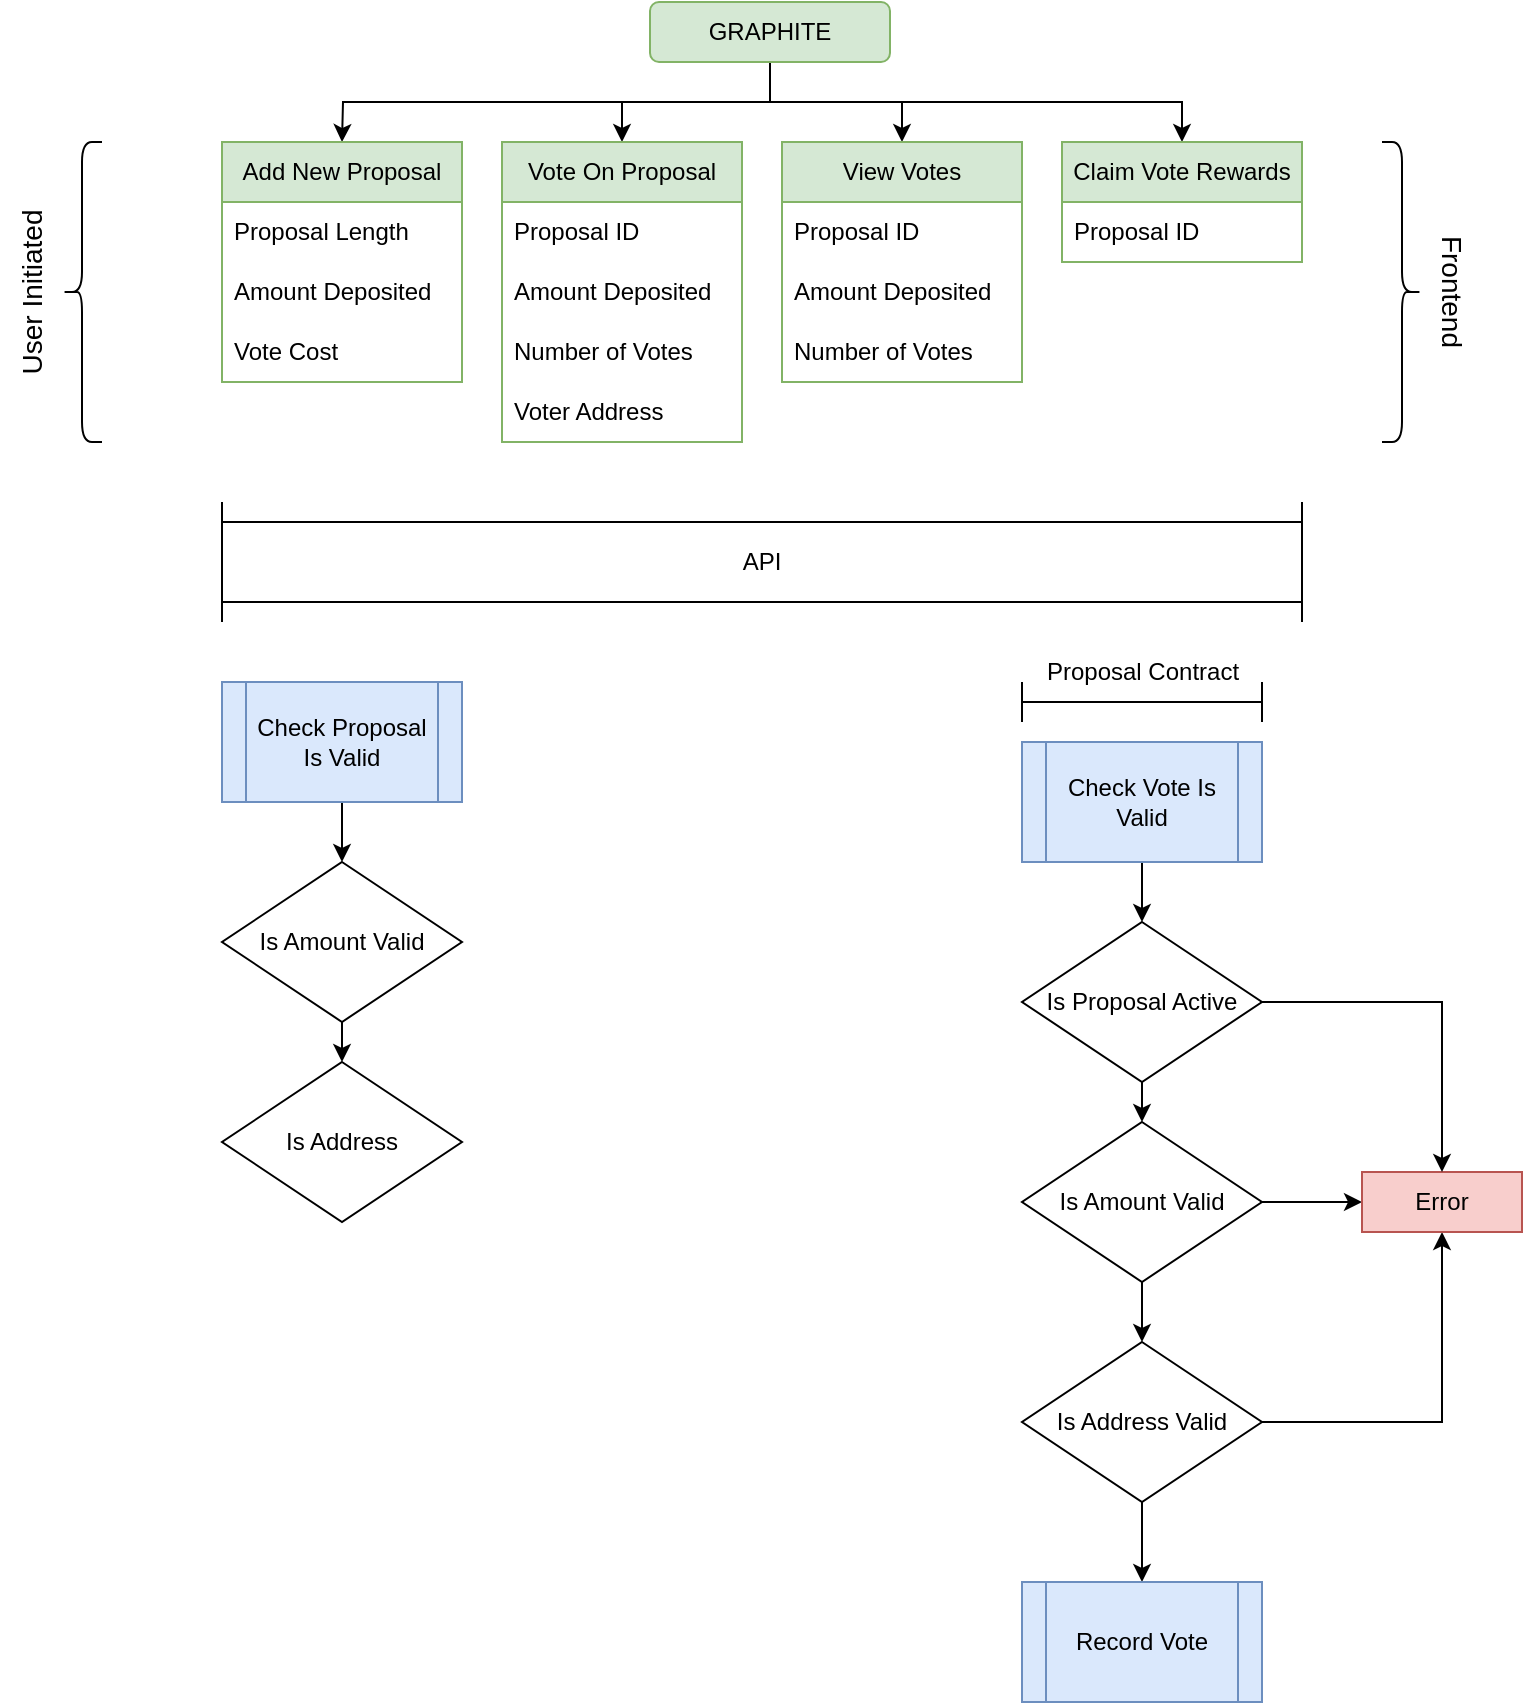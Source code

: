 <mxfile version="20.5.3" type="github">
  <diagram id="C5RBs43oDa-KdzZeNtuy" name="Page-1">
    <mxGraphModel dx="1234" dy="1112" grid="1" gridSize="10" guides="1" tooltips="1" connect="1" arrows="1" fold="1" page="1" pageScale="1" pageWidth="827" pageHeight="1169" math="0" shadow="0">
      <root>
        <mxCell id="WIyWlLk6GJQsqaUBKTNV-0" />
        <mxCell id="WIyWlLk6GJQsqaUBKTNV-1" parent="WIyWlLk6GJQsqaUBKTNV-0" />
        <mxCell id="j-qisaInjwInaMHbOI4C-2" style="edgeStyle=orthogonalEdgeStyle;rounded=0;orthogonalLoop=1;jettySize=auto;html=1;exitX=0.5;exitY=1;exitDx=0;exitDy=0;" parent="WIyWlLk6GJQsqaUBKTNV-1" source="j-qisaInjwInaMHbOI4C-0" edge="1">
          <mxGeometry relative="1" as="geometry">
            <mxPoint x="200" y="100" as="targetPoint" />
          </mxGeometry>
        </mxCell>
        <mxCell id="yuVndRlKUujKgMcKxhMq-27" style="edgeStyle=orthogonalEdgeStyle;rounded=0;orthogonalLoop=1;jettySize=auto;html=1;exitX=0.5;exitY=1;exitDx=0;exitDy=0;entryX=0.5;entryY=0;entryDx=0;entryDy=0;" parent="WIyWlLk6GJQsqaUBKTNV-1" source="j-qisaInjwInaMHbOI4C-0" target="yuVndRlKUujKgMcKxhMq-12" edge="1">
          <mxGeometry relative="1" as="geometry" />
        </mxCell>
        <mxCell id="yuVndRlKUujKgMcKxhMq-28" style="edgeStyle=orthogonalEdgeStyle;rounded=0;orthogonalLoop=1;jettySize=auto;html=1;exitX=0.5;exitY=1;exitDx=0;exitDy=0;" parent="WIyWlLk6GJQsqaUBKTNV-1" source="j-qisaInjwInaMHbOI4C-0" target="yuVndRlKUujKgMcKxhMq-17" edge="1">
          <mxGeometry relative="1" as="geometry" />
        </mxCell>
        <mxCell id="yuVndRlKUujKgMcKxhMq-29" style="edgeStyle=orthogonalEdgeStyle;rounded=0;orthogonalLoop=1;jettySize=auto;html=1;exitX=0.5;exitY=1;exitDx=0;exitDy=0;" parent="WIyWlLk6GJQsqaUBKTNV-1" source="j-qisaInjwInaMHbOI4C-0" target="yuVndRlKUujKgMcKxhMq-22" edge="1">
          <mxGeometry relative="1" as="geometry" />
        </mxCell>
        <mxCell id="j-qisaInjwInaMHbOI4C-0" value="GRAPHITE" style="rounded=1;whiteSpace=wrap;html=1;fillColor=#d5e8d4;strokeColor=#82b366;" parent="WIyWlLk6GJQsqaUBKTNV-1" vertex="1">
          <mxGeometry x="354" y="30" width="120" height="30" as="geometry" />
        </mxCell>
        <mxCell id="j-qisaInjwInaMHbOI4C-36" style="edgeStyle=orthogonalEdgeStyle;rounded=0;orthogonalLoop=1;jettySize=auto;html=1;exitX=0.5;exitY=1;exitDx=0;exitDy=0;entryX=0.5;entryY=0;entryDx=0;entryDy=0;startArrow=none;startFill=0;endArrow=classic;endFill=1;" parent="WIyWlLk6GJQsqaUBKTNV-1" source="j-qisaInjwInaMHbOI4C-13" target="j-qisaInjwInaMHbOI4C-32" edge="1">
          <mxGeometry relative="1" as="geometry" />
        </mxCell>
        <mxCell id="j-qisaInjwInaMHbOI4C-13" value="Check Vote Is Valid" style="shape=process;whiteSpace=wrap;html=1;backgroundOutline=1;fillColor=#dae8fc;strokeColor=#6c8ebf;" parent="WIyWlLk6GJQsqaUBKTNV-1" vertex="1">
          <mxGeometry x="540" y="400" width="120" height="60" as="geometry" />
        </mxCell>
        <mxCell id="j-qisaInjwInaMHbOI4C-22" style="edgeStyle=orthogonalEdgeStyle;rounded=0;orthogonalLoop=1;jettySize=auto;html=1;exitX=0.5;exitY=1;exitDx=0;exitDy=0;entryX=0.5;entryY=0;entryDx=0;entryDy=0;" parent="WIyWlLk6GJQsqaUBKTNV-1" source="j-qisaInjwInaMHbOI4C-17" target="j-qisaInjwInaMHbOI4C-18" edge="1">
          <mxGeometry relative="1" as="geometry" />
        </mxCell>
        <mxCell id="yuVndRlKUujKgMcKxhMq-7" style="edgeStyle=orthogonalEdgeStyle;rounded=0;orthogonalLoop=1;jettySize=auto;html=1;exitX=1;exitY=0.5;exitDx=0;exitDy=0;entryX=0;entryY=0.5;entryDx=0;entryDy=0;" parent="WIyWlLk6GJQsqaUBKTNV-1" source="j-qisaInjwInaMHbOI4C-17" target="j-qisaInjwInaMHbOI4C-19" edge="1">
          <mxGeometry relative="1" as="geometry" />
        </mxCell>
        <mxCell id="j-qisaInjwInaMHbOI4C-17" value="Is Amount Valid" style="rhombus;whiteSpace=wrap;html=1;" parent="WIyWlLk6GJQsqaUBKTNV-1" vertex="1">
          <mxGeometry x="540" y="590" width="120" height="80" as="geometry" />
        </mxCell>
        <mxCell id="j-qisaInjwInaMHbOI4C-28" style="edgeStyle=orthogonalEdgeStyle;rounded=0;orthogonalLoop=1;jettySize=auto;html=1;exitX=0.5;exitY=1;exitDx=0;exitDy=0;entryX=0.5;entryY=0;entryDx=0;entryDy=0;startArrow=none;startFill=0;endArrow=classic;endFill=1;" parent="WIyWlLk6GJQsqaUBKTNV-1" source="j-qisaInjwInaMHbOI4C-18" target="j-qisaInjwInaMHbOI4C-27" edge="1">
          <mxGeometry relative="1" as="geometry" />
        </mxCell>
        <mxCell id="yuVndRlKUujKgMcKxhMq-5" style="edgeStyle=orthogonalEdgeStyle;rounded=0;orthogonalLoop=1;jettySize=auto;html=1;exitX=1;exitY=0.5;exitDx=0;exitDy=0;entryX=0.5;entryY=1;entryDx=0;entryDy=0;" parent="WIyWlLk6GJQsqaUBKTNV-1" source="j-qisaInjwInaMHbOI4C-18" target="j-qisaInjwInaMHbOI4C-19" edge="1">
          <mxGeometry relative="1" as="geometry" />
        </mxCell>
        <mxCell id="j-qisaInjwInaMHbOI4C-18" value="Is Address Valid" style="rhombus;whiteSpace=wrap;html=1;" parent="WIyWlLk6GJQsqaUBKTNV-1" vertex="1">
          <mxGeometry x="540" y="700" width="120" height="80" as="geometry" />
        </mxCell>
        <mxCell id="j-qisaInjwInaMHbOI4C-19" value="Error" style="rounded=0;whiteSpace=wrap;html=1;fillColor=#f8cecc;strokeColor=#b85450;" parent="WIyWlLk6GJQsqaUBKTNV-1" vertex="1">
          <mxGeometry x="710" y="615" width="80" height="30" as="geometry" />
        </mxCell>
        <mxCell id="j-qisaInjwInaMHbOI4C-27" value="Record Vote" style="shape=process;whiteSpace=wrap;html=1;backgroundOutline=1;fillColor=#dae8fc;strokeColor=#6c8ebf;" parent="WIyWlLk6GJQsqaUBKTNV-1" vertex="1">
          <mxGeometry x="540" y="820" width="120" height="60" as="geometry" />
        </mxCell>
        <mxCell id="j-qisaInjwInaMHbOI4C-35" style="edgeStyle=orthogonalEdgeStyle;rounded=0;orthogonalLoop=1;jettySize=auto;html=1;exitX=0.5;exitY=1;exitDx=0;exitDy=0;entryX=0.5;entryY=0;entryDx=0;entryDy=0;startArrow=none;startFill=0;endArrow=classic;endFill=1;" parent="WIyWlLk6GJQsqaUBKTNV-1" source="j-qisaInjwInaMHbOI4C-32" target="j-qisaInjwInaMHbOI4C-17" edge="1">
          <mxGeometry relative="1" as="geometry" />
        </mxCell>
        <mxCell id="yuVndRlKUujKgMcKxhMq-6" style="edgeStyle=orthogonalEdgeStyle;rounded=0;orthogonalLoop=1;jettySize=auto;html=1;exitX=1;exitY=0.5;exitDx=0;exitDy=0;entryX=0.5;entryY=0;entryDx=0;entryDy=0;" parent="WIyWlLk6GJQsqaUBKTNV-1" source="j-qisaInjwInaMHbOI4C-32" target="j-qisaInjwInaMHbOI4C-19" edge="1">
          <mxGeometry relative="1" as="geometry" />
        </mxCell>
        <mxCell id="j-qisaInjwInaMHbOI4C-32" value="Is Proposal Active" style="rhombus;whiteSpace=wrap;html=1;" parent="WIyWlLk6GJQsqaUBKTNV-1" vertex="1">
          <mxGeometry x="540" y="490" width="120" height="80" as="geometry" />
        </mxCell>
        <mxCell id="j-qisaInjwInaMHbOI4C-40" value="" style="shape=curlyBracket;whiteSpace=wrap;html=1;rounded=1;labelPosition=left;verticalLabelPosition=middle;align=right;verticalAlign=middle;fontSize=14;" parent="WIyWlLk6GJQsqaUBKTNV-1" vertex="1">
          <mxGeometry x="60" y="100" width="20" height="150" as="geometry" />
        </mxCell>
        <mxCell id="j-qisaInjwInaMHbOI4C-41" value="User Initiated" style="text;html=1;strokeColor=none;fillColor=none;align=center;verticalAlign=middle;whiteSpace=wrap;rounded=0;rotation=-90;fontSize=14;" parent="WIyWlLk6GJQsqaUBKTNV-1" vertex="1">
          <mxGeometry x="-40" y="160" width="170" height="30" as="geometry" />
        </mxCell>
        <mxCell id="j-qisaInjwInaMHbOI4C-44" style="edgeStyle=orthogonalEdgeStyle;rounded=0;orthogonalLoop=1;jettySize=auto;html=1;exitX=0.5;exitY=1;exitDx=0;exitDy=0;entryX=0.5;entryY=0;entryDx=0;entryDy=0;fontSize=14;startArrow=none;startFill=0;endArrow=classic;endFill=1;" parent="WIyWlLk6GJQsqaUBKTNV-1" source="j-qisaInjwInaMHbOI4C-42" target="j-qisaInjwInaMHbOI4C-43" edge="1">
          <mxGeometry relative="1" as="geometry" />
        </mxCell>
        <mxCell id="j-qisaInjwInaMHbOI4C-42" value="Check Proposal Is Valid" style="shape=process;whiteSpace=wrap;html=1;backgroundOutline=1;fillColor=#dae8fc;strokeColor=#6c8ebf;" parent="WIyWlLk6GJQsqaUBKTNV-1" vertex="1">
          <mxGeometry x="140" y="370" width="120" height="60" as="geometry" />
        </mxCell>
        <mxCell id="j-qisaInjwInaMHbOI4C-53" style="edgeStyle=orthogonalEdgeStyle;rounded=0;orthogonalLoop=1;jettySize=auto;html=1;exitX=0.5;exitY=1;exitDx=0;exitDy=0;entryX=0.5;entryY=0;entryDx=0;entryDy=0;fontSize=14;startArrow=none;startFill=0;endArrow=classic;endFill=1;" parent="WIyWlLk6GJQsqaUBKTNV-1" source="j-qisaInjwInaMHbOI4C-43" target="j-qisaInjwInaMHbOI4C-52" edge="1">
          <mxGeometry relative="1" as="geometry" />
        </mxCell>
        <mxCell id="j-qisaInjwInaMHbOI4C-43" value="Is Amount Valid" style="rhombus;whiteSpace=wrap;html=1;" parent="WIyWlLk6GJQsqaUBKTNV-1" vertex="1">
          <mxGeometry x="140" y="460" width="120" height="80" as="geometry" />
        </mxCell>
        <mxCell id="j-qisaInjwInaMHbOI4C-52" value="Is Address" style="rhombus;whiteSpace=wrap;html=1;" parent="WIyWlLk6GJQsqaUBKTNV-1" vertex="1">
          <mxGeometry x="140" y="560" width="120" height="80" as="geometry" />
        </mxCell>
        <mxCell id="yuVndRlKUujKgMcKxhMq-0" value="Add New Proposal" style="swimlane;fontStyle=0;childLayout=stackLayout;horizontal=1;startSize=30;horizontalStack=0;resizeParent=1;resizeParentMax=0;resizeLast=0;collapsible=0;marginBottom=0;whiteSpace=wrap;html=1;swimlaneLine=1;fillColor=#d5e8d4;strokeColor=#82b366;" parent="WIyWlLk6GJQsqaUBKTNV-1" vertex="1">
          <mxGeometry x="140" y="100" width="120" height="120" as="geometry" />
        </mxCell>
        <mxCell id="yuVndRlKUujKgMcKxhMq-3" value="Proposal Length" style="text;strokeColor=none;fillColor=none;align=left;verticalAlign=middle;spacingLeft=4;spacingRight=4;overflow=hidden;points=[[0,0.5],[1,0.5]];portConstraint=eastwest;rotatable=0;whiteSpace=wrap;html=1;" parent="yuVndRlKUujKgMcKxhMq-0" vertex="1">
          <mxGeometry y="30" width="120" height="30" as="geometry" />
        </mxCell>
        <mxCell id="yuVndRlKUujKgMcKxhMq-1" value="Amount Deposited" style="text;strokeColor=none;fillColor=none;align=left;verticalAlign=middle;spacingLeft=4;spacingRight=4;overflow=hidden;points=[[0,0.5],[1,0.5]];portConstraint=eastwest;rotatable=0;whiteSpace=wrap;html=1;" parent="yuVndRlKUujKgMcKxhMq-0" vertex="1">
          <mxGeometry y="60" width="120" height="30" as="geometry" />
        </mxCell>
        <mxCell id="yuVndRlKUujKgMcKxhMq-2" value="Vote Cost" style="text;strokeColor=none;fillColor=none;align=left;verticalAlign=middle;spacingLeft=4;spacingRight=4;overflow=hidden;points=[[0,0.5],[1,0.5]];portConstraint=eastwest;rotatable=0;whiteSpace=wrap;html=1;" parent="yuVndRlKUujKgMcKxhMq-0" vertex="1">
          <mxGeometry y="90" width="120" height="30" as="geometry" />
        </mxCell>
        <mxCell id="yuVndRlKUujKgMcKxhMq-8" value="" style="shape=crossbar;whiteSpace=wrap;html=1;rounded=1;" parent="WIyWlLk6GJQsqaUBKTNV-1" vertex="1">
          <mxGeometry x="540" y="370" width="120" height="20" as="geometry" />
        </mxCell>
        <mxCell id="yuVndRlKUujKgMcKxhMq-10" value="Proposal Contract" style="text;html=1;align=center;verticalAlign=middle;resizable=0;points=[];autosize=1;strokeColor=none;fillColor=none;" parent="WIyWlLk6GJQsqaUBKTNV-1" vertex="1">
          <mxGeometry x="540" y="350" width="120" height="30" as="geometry" />
        </mxCell>
        <mxCell id="yuVndRlKUujKgMcKxhMq-12" value="Vote On Proposal" style="swimlane;fontStyle=0;childLayout=stackLayout;horizontal=1;startSize=30;horizontalStack=0;resizeParent=1;resizeParentMax=0;resizeLast=0;collapsible=0;marginBottom=0;whiteSpace=wrap;html=1;swimlaneLine=1;fillColor=#d5e8d4;strokeColor=#82b366;" parent="WIyWlLk6GJQsqaUBKTNV-1" vertex="1">
          <mxGeometry x="280" y="100" width="120" height="150" as="geometry" />
        </mxCell>
        <mxCell id="yuVndRlKUujKgMcKxhMq-16" value="Proposal ID" style="text;strokeColor=none;fillColor=none;align=left;verticalAlign=middle;spacingLeft=4;spacingRight=4;overflow=hidden;points=[[0,0.5],[1,0.5]];portConstraint=eastwest;rotatable=0;whiteSpace=wrap;html=1;" parent="yuVndRlKUujKgMcKxhMq-12" vertex="1">
          <mxGeometry y="30" width="120" height="30" as="geometry" />
        </mxCell>
        <mxCell id="yuVndRlKUujKgMcKxhMq-13" value="Amount Deposited" style="text;strokeColor=none;fillColor=none;align=left;verticalAlign=middle;spacingLeft=4;spacingRight=4;overflow=hidden;points=[[0,0.5],[1,0.5]];portConstraint=eastwest;rotatable=0;whiteSpace=wrap;html=1;" parent="yuVndRlKUujKgMcKxhMq-12" vertex="1">
          <mxGeometry y="60" width="120" height="30" as="geometry" />
        </mxCell>
        <mxCell id="yuVndRlKUujKgMcKxhMq-14" value="Number of Votes" style="text;strokeColor=none;fillColor=none;align=left;verticalAlign=middle;spacingLeft=4;spacingRight=4;overflow=hidden;points=[[0,0.5],[1,0.5]];portConstraint=eastwest;rotatable=0;whiteSpace=wrap;html=1;" parent="yuVndRlKUujKgMcKxhMq-12" vertex="1">
          <mxGeometry y="90" width="120" height="30" as="geometry" />
        </mxCell>
        <mxCell id="yuVndRlKUujKgMcKxhMq-15" value="Voter Address" style="text;strokeColor=none;fillColor=none;align=left;verticalAlign=middle;spacingLeft=4;spacingRight=4;overflow=hidden;points=[[0,0.5],[1,0.5]];portConstraint=eastwest;rotatable=0;whiteSpace=wrap;html=1;" parent="yuVndRlKUujKgMcKxhMq-12" vertex="1">
          <mxGeometry y="120" width="120" height="30" as="geometry" />
        </mxCell>
        <mxCell id="yuVndRlKUujKgMcKxhMq-17" value="View Votes" style="swimlane;fontStyle=0;childLayout=stackLayout;horizontal=1;startSize=30;horizontalStack=0;resizeParent=1;resizeParentMax=0;resizeLast=0;collapsible=0;marginBottom=0;whiteSpace=wrap;html=1;swimlaneLine=1;fillColor=#d5e8d4;strokeColor=#82b366;" parent="WIyWlLk6GJQsqaUBKTNV-1" vertex="1">
          <mxGeometry x="420" y="100" width="120" height="120" as="geometry" />
        </mxCell>
        <mxCell id="yuVndRlKUujKgMcKxhMq-21" value="Proposal ID" style="text;strokeColor=none;fillColor=none;align=left;verticalAlign=middle;spacingLeft=4;spacingRight=4;overflow=hidden;points=[[0,0.5],[1,0.5]];portConstraint=eastwest;rotatable=0;whiteSpace=wrap;html=1;" parent="yuVndRlKUujKgMcKxhMq-17" vertex="1">
          <mxGeometry y="30" width="120" height="30" as="geometry" />
        </mxCell>
        <mxCell id="yuVndRlKUujKgMcKxhMq-18" value="Amount Deposited" style="text;strokeColor=none;fillColor=none;align=left;verticalAlign=middle;spacingLeft=4;spacingRight=4;overflow=hidden;points=[[0,0.5],[1,0.5]];portConstraint=eastwest;rotatable=0;whiteSpace=wrap;html=1;" parent="yuVndRlKUujKgMcKxhMq-17" vertex="1">
          <mxGeometry y="60" width="120" height="30" as="geometry" />
        </mxCell>
        <mxCell id="yuVndRlKUujKgMcKxhMq-19" value="Number of Votes" style="text;strokeColor=none;fillColor=none;align=left;verticalAlign=middle;spacingLeft=4;spacingRight=4;overflow=hidden;points=[[0,0.5],[1,0.5]];portConstraint=eastwest;rotatable=0;whiteSpace=wrap;html=1;" parent="yuVndRlKUujKgMcKxhMq-17" vertex="1">
          <mxGeometry y="90" width="120" height="30" as="geometry" />
        </mxCell>
        <mxCell id="yuVndRlKUujKgMcKxhMq-22" value="Claim Vote Rewards" style="swimlane;fontStyle=0;childLayout=stackLayout;horizontal=1;startSize=30;horizontalStack=0;resizeParent=1;resizeParentMax=0;resizeLast=0;collapsible=0;marginBottom=0;whiteSpace=wrap;html=1;swimlaneLine=1;fillColor=#d5e8d4;strokeColor=#82b366;" parent="WIyWlLk6GJQsqaUBKTNV-1" vertex="1">
          <mxGeometry x="560" y="100" width="120" height="60" as="geometry" />
        </mxCell>
        <mxCell id="yuVndRlKUujKgMcKxhMq-26" value="Proposal ID" style="text;strokeColor=none;fillColor=none;align=left;verticalAlign=middle;spacingLeft=4;spacingRight=4;overflow=hidden;points=[[0,0.5],[1,0.5]];portConstraint=eastwest;rotatable=0;whiteSpace=wrap;html=1;" parent="yuVndRlKUujKgMcKxhMq-22" vertex="1">
          <mxGeometry y="30" width="120" height="30" as="geometry" />
        </mxCell>
        <mxCell id="4lcMI8YOn3nD7_oDa9Rk-0" value="" style="shape=crossbar;whiteSpace=wrap;html=1;rounded=1;" vertex="1" parent="WIyWlLk6GJQsqaUBKTNV-1">
          <mxGeometry x="140" y="280" width="540" height="20" as="geometry" />
        </mxCell>
        <mxCell id="4lcMI8YOn3nD7_oDa9Rk-1" value="" style="shape=crossbar;whiteSpace=wrap;html=1;rounded=1;" vertex="1" parent="WIyWlLk6GJQsqaUBKTNV-1">
          <mxGeometry x="140" y="320" width="540" height="20" as="geometry" />
        </mxCell>
        <mxCell id="4lcMI8YOn3nD7_oDa9Rk-2" value="API" style="rounded=0;whiteSpace=wrap;html=1;" vertex="1" parent="WIyWlLk6GJQsqaUBKTNV-1">
          <mxGeometry x="140" y="290" width="540" height="40" as="geometry" />
        </mxCell>
        <mxCell id="4lcMI8YOn3nD7_oDa9Rk-3" value="" style="shape=curlyBracket;whiteSpace=wrap;html=1;rounded=1;flipH=1;labelPosition=right;verticalLabelPosition=middle;align=left;verticalAlign=middle;" vertex="1" parent="WIyWlLk6GJQsqaUBKTNV-1">
          <mxGeometry x="720" y="100" width="20" height="150" as="geometry" />
        </mxCell>
        <mxCell id="4lcMI8YOn3nD7_oDa9Rk-4" value="Frontend" style="text;html=1;strokeColor=none;fillColor=none;align=center;verticalAlign=middle;whiteSpace=wrap;rounded=0;rotation=90;fontSize=14;" vertex="1" parent="WIyWlLk6GJQsqaUBKTNV-1">
          <mxGeometry x="670" y="160" width="170" height="30" as="geometry" />
        </mxCell>
      </root>
    </mxGraphModel>
  </diagram>
</mxfile>
